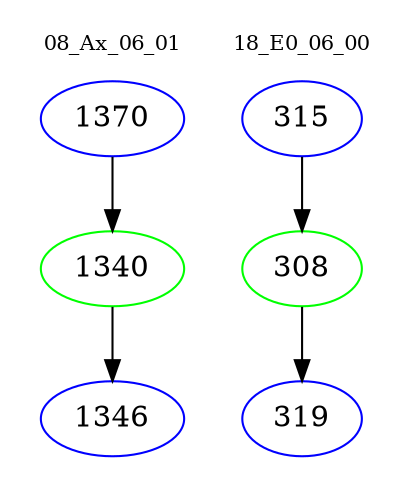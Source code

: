 digraph{
subgraph cluster_0 {
color = white
label = "08_Ax_06_01";
fontsize=10;
T0_1370 [label="1370", color="blue"]
T0_1370 -> T0_1340 [color="black"]
T0_1340 [label="1340", color="green"]
T0_1340 -> T0_1346 [color="black"]
T0_1346 [label="1346", color="blue"]
}
subgraph cluster_1 {
color = white
label = "18_E0_06_00";
fontsize=10;
T1_315 [label="315", color="blue"]
T1_315 -> T1_308 [color="black"]
T1_308 [label="308", color="green"]
T1_308 -> T1_319 [color="black"]
T1_319 [label="319", color="blue"]
}
}
